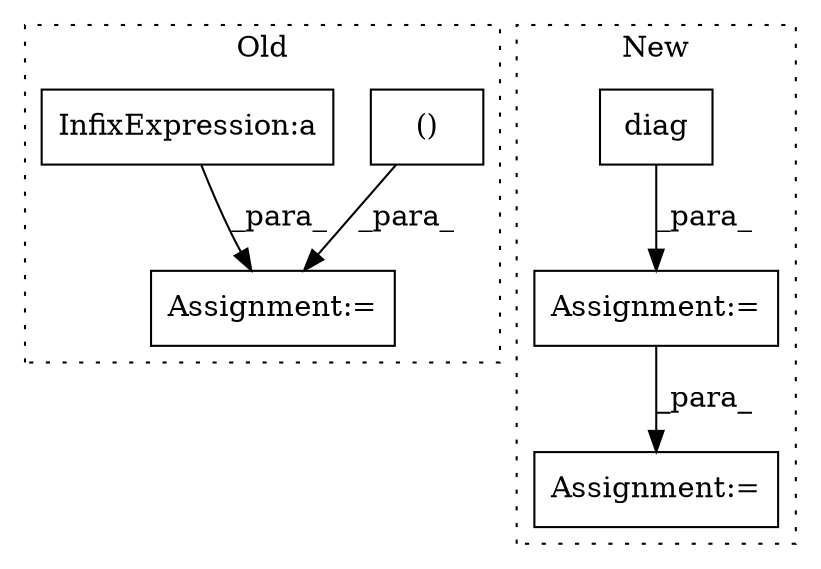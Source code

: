 digraph G {
subgraph cluster0 {
1 [label="()" a="106" s="4483" l="33" shape="box"];
4 [label="Assignment:=" a="7" s="4441" l="1" shape="box"];
6 [label="InfixExpression:a" a="27" s="4322" l="3" shape="box"];
label = "Old";
style="dotted";
}
subgraph cluster1 {
2 [label="diag" a="32" s="4105,4133" l="5,1" shape="box"];
3 [label="Assignment:=" a="7" s="4141" l="1" shape="box"];
5 [label="Assignment:=" a="7" s="4238" l="1" shape="box"];
label = "New";
style="dotted";
}
1 -> 4 [label="_para_"];
2 -> 3 [label="_para_"];
3 -> 5 [label="_para_"];
6 -> 4 [label="_para_"];
}